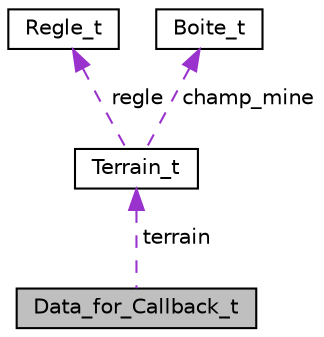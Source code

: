 digraph "Data_for_Callback_t"
{
  edge [fontname="Helvetica",fontsize="10",labelfontname="Helvetica",labelfontsize="10"];
  node [fontname="Helvetica",fontsize="10",shape=record];
  Node1 [label="Data_for_Callback_t",height=0.2,width=0.4,color="black", fillcolor="grey75", style="filled", fontcolor="black"];
  Node2 -> Node1 [dir="back",color="darkorchid3",fontsize="10",style="dashed",label=" terrain" ,fontname="Helvetica"];
  Node2 [label="Terrain_t",height=0.2,width=0.4,color="black", fillcolor="white", style="filled",URL="$structTerrain__t.html"];
  Node3 -> Node2 [dir="back",color="darkorchid3",fontsize="10",style="dashed",label=" regle" ,fontname="Helvetica"];
  Node3 [label="Regle_t",height=0.2,width=0.4,color="black", fillcolor="white", style="filled",URL="$structRegle__t.html"];
  Node4 -> Node2 [dir="back",color="darkorchid3",fontsize="10",style="dashed",label=" champ_mine" ,fontname="Helvetica"];
  Node4 [label="Boite_t",height=0.2,width=0.4,color="black", fillcolor="white", style="filled",URL="$structBoite__t.html"];
}
